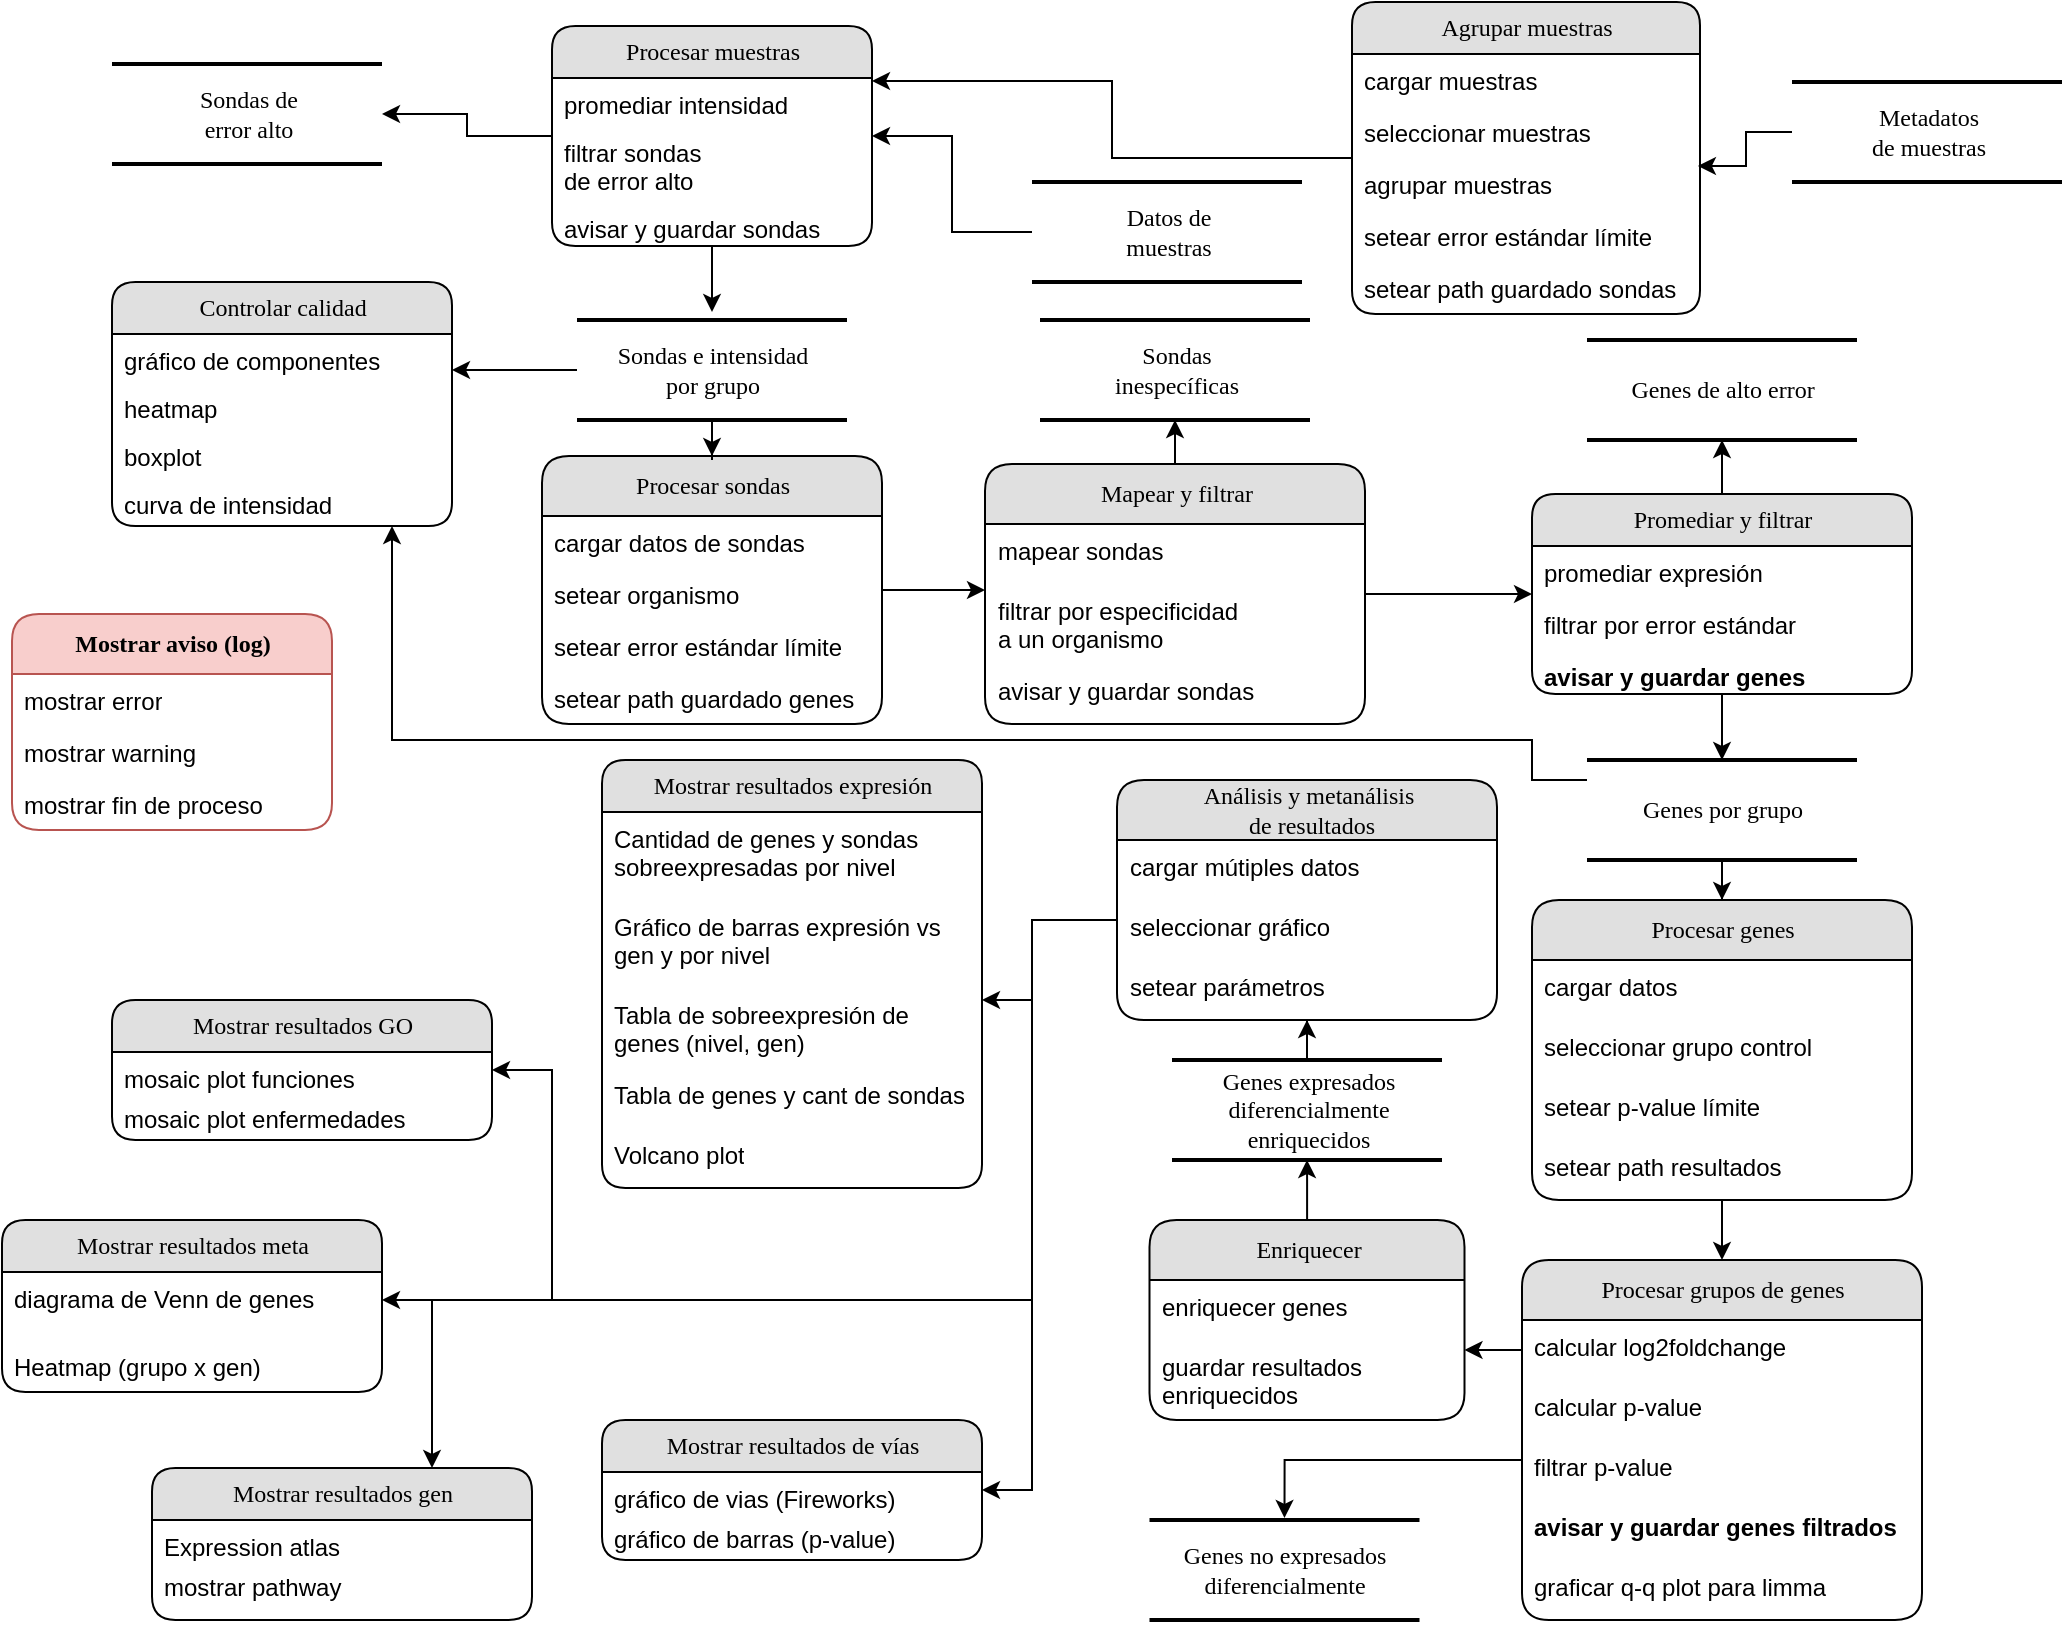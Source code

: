 <mxfile version="21.5.0" type="google">
  <diagram name="Page-1" id="b520641d-4fe3-3701-9064-5fc419738815">
    <mxGraphModel grid="1" page="1" gridSize="10" guides="1" tooltips="1" connect="1" arrows="1" fold="1" pageScale="1" pageWidth="1100" pageHeight="850" background="none" math="0" shadow="0">
      <root>
        <mxCell id="0" />
        <mxCell id="1" parent="0" />
        <mxCell id="E_lYnqVRtEGuCz4sBSCE-39" style="edgeStyle=orthogonalEdgeStyle;rounded=0;orthogonalLoop=1;jettySize=auto;html=1;" edge="1" parent="1" source="21ea969265ad0168-22" target="qf_Xf1xaWqLLTU25-IPU-7">
          <mxGeometry relative="1" as="geometry">
            <Array as="points">
              <mxPoint x="490" y="305" />
              <mxPoint x="490" y="305" />
            </Array>
          </mxGeometry>
        </mxCell>
        <mxCell id="21ea969265ad0168-22" value="Procesar&amp;nbsp;sondas" style="swimlane;html=1;fontStyle=0;childLayout=stackLayout;horizontal=1;startSize=30;fillColor=#e0e0e0;horizontalStack=0;resizeParent=1;resizeLast=0;collapsible=1;marginBottom=0;swimlaneFillColor=#ffffff;align=center;rounded=1;shadow=0;comic=0;labelBackgroundColor=none;strokeWidth=1;fontFamily=Verdana;fontSize=12" vertex="1" parent="1">
          <mxGeometry x="285" y="238" width="170" height="134" as="geometry">
            <mxRectangle x="560" y="340" width="150" height="40" as="alternateBounds" />
          </mxGeometry>
        </mxCell>
        <mxCell id="21ea969265ad0168-23" value="cargar datos de sondas" style="text;html=1;strokeColor=none;fillColor=none;spacingLeft=4;spacingRight=4;whiteSpace=wrap;overflow=hidden;rotatable=0;points=[[0,0.5],[1,0.5]];portConstraint=eastwest;" vertex="1" parent="21ea969265ad0168-22">
          <mxGeometry y="30" width="170" height="26" as="geometry" />
        </mxCell>
        <mxCell id="E_lYnqVRtEGuCz4sBSCE-17" value="setear organismo" style="text;html=1;strokeColor=none;fillColor=none;spacingLeft=4;spacingRight=4;whiteSpace=wrap;overflow=hidden;rotatable=0;points=[[0,0.5],[1,0.5]];portConstraint=eastwest;" vertex="1" parent="21ea969265ad0168-22">
          <mxGeometry y="56" width="170" height="26" as="geometry" />
        </mxCell>
        <mxCell id="5DtSrJkfHcDawv0QVdIE-29" value="setear error estándar límite" style="text;html=1;strokeColor=none;fillColor=none;spacingLeft=4;spacingRight=4;whiteSpace=wrap;overflow=hidden;rotatable=0;points=[[0,0.5],[1,0.5]];portConstraint=eastwest;" vertex="1" parent="21ea969265ad0168-22">
          <mxGeometry y="82" width="170" height="26" as="geometry" />
        </mxCell>
        <mxCell id="E_lYnqVRtEGuCz4sBSCE-44" value="setear path guardado genes" style="text;html=1;strokeColor=none;fillColor=none;spacingLeft=4;spacingRight=4;whiteSpace=wrap;overflow=hidden;rotatable=0;points=[[0,0.5],[1,0.5]];portConstraint=eastwest;" vertex="1" parent="21ea969265ad0168-22">
          <mxGeometry y="108" width="170" height="26" as="geometry" />
        </mxCell>
        <mxCell id="E_lYnqVRtEGuCz4sBSCE-40" style="edgeStyle=orthogonalEdgeStyle;rounded=0;orthogonalLoop=1;jettySize=auto;html=1;" edge="1" parent="1" source="qf_Xf1xaWqLLTU25-IPU-7" target="E_lYnqVRtEGuCz4sBSCE-21">
          <mxGeometry relative="1" as="geometry" />
        </mxCell>
        <mxCell id="5DtSrJkfHcDawv0QVdIE-31" style="edgeStyle=orthogonalEdgeStyle;rounded=0;orthogonalLoop=1;jettySize=auto;html=1;" edge="1" parent="1" source="qf_Xf1xaWqLLTU25-IPU-7" target="E_lYnqVRtEGuCz4sBSCE-35">
          <mxGeometry relative="1" as="geometry" />
        </mxCell>
        <mxCell id="qf_Xf1xaWqLLTU25-IPU-7" value="Mapear y filtrar" style="swimlane;html=1;fontStyle=0;childLayout=stackLayout;horizontal=1;startSize=30;fillColor=#e0e0e0;horizontalStack=0;resizeParent=1;resizeLast=0;collapsible=1;marginBottom=0;swimlaneFillColor=#ffffff;align=center;rounded=1;shadow=0;comic=0;labelBackgroundColor=none;strokeWidth=1;fontFamily=Verdana;fontSize=12" vertex="1" parent="1">
          <mxGeometry x="506.5" y="242" width="190" height="130" as="geometry">
            <mxRectangle x="545" y="510" width="200" height="30" as="alternateBounds" />
          </mxGeometry>
        </mxCell>
        <mxCell id="21ea969265ad0168-24" value="mapear sondas" style="text;html=1;strokeColor=none;fillColor=none;spacingLeft=4;spacingRight=4;whiteSpace=wrap;overflow=hidden;rotatable=0;points=[[0,0.5],[1,0.5]];portConstraint=eastwest;" vertex="1" parent="qf_Xf1xaWqLLTU25-IPU-7">
          <mxGeometry y="30" width="190" height="30" as="geometry" />
        </mxCell>
        <mxCell id="E_lYnqVRtEGuCz4sBSCE-18" value="filtrar por especificidad&lt;br&gt;a un organismo" style="text;html=1;strokeColor=none;fillColor=none;spacingLeft=4;spacingRight=4;whiteSpace=wrap;overflow=hidden;rotatable=0;points=[[0,0.5],[1,0.5]];portConstraint=eastwest;" vertex="1" parent="qf_Xf1xaWqLLTU25-IPU-7">
          <mxGeometry y="60" width="190" height="40" as="geometry" />
        </mxCell>
        <mxCell id="5DtSrJkfHcDawv0QVdIE-30" value="avisar y guardar sondas" style="text;html=1;strokeColor=none;fillColor=none;spacingLeft=4;spacingRight=4;whiteSpace=wrap;overflow=hidden;rotatable=0;points=[[0,0.5],[1,0.5]];portConstraint=eastwest;" vertex="1" parent="qf_Xf1xaWqLLTU25-IPU-7">
          <mxGeometry y="100" width="190" height="30" as="geometry" />
        </mxCell>
        <mxCell id="qf_Xf1xaWqLLTU25-IPU-22" style="edgeStyle=orthogonalEdgeStyle;rounded=0;orthogonalLoop=1;jettySize=auto;html=1;entryX=0.5;entryY=0;entryDx=0;entryDy=0;" edge="1" parent="1" source="qf_Xf1xaWqLLTU25-IPU-20" target="21ea969265ad0168-22">
          <mxGeometry relative="1" as="geometry" />
        </mxCell>
        <mxCell id="E_lYnqVRtEGuCz4sBSCE-45" style="edgeStyle=orthogonalEdgeStyle;rounded=0;orthogonalLoop=1;jettySize=auto;html=1;" edge="1" parent="1" source="qf_Xf1xaWqLLTU25-IPU-20">
          <mxGeometry relative="1" as="geometry">
            <mxPoint x="240" y="195" as="targetPoint" />
          </mxGeometry>
        </mxCell>
        <mxCell id="qf_Xf1xaWqLLTU25-IPU-20" value="Sondas e intensidad &lt;br&gt;por grupo" style="html=1;rounded=0;shadow=0;comic=0;labelBackgroundColor=none;strokeWidth=2;fontFamily=Verdana;fontSize=12;align=center;shape=mxgraph.ios7ui.horLines;" vertex="1" parent="1">
          <mxGeometry x="302.5" y="170" width="135" height="50" as="geometry" />
        </mxCell>
        <mxCell id="qf_Xf1xaWqLLTU25-IPU-29" value="Mostrar resultados expresión" style="swimlane;html=1;fontStyle=0;childLayout=stackLayout;horizontal=1;startSize=26;fillColor=#e0e0e0;horizontalStack=0;resizeParent=1;resizeLast=0;collapsible=1;marginBottom=0;swimlaneFillColor=#ffffff;align=center;rounded=1;shadow=0;comic=0;labelBackgroundColor=none;strokeWidth=1;fontFamily=Verdana;fontSize=12" vertex="1" parent="1">
          <mxGeometry x="315" y="390" width="190" height="214" as="geometry">
            <mxRectangle x="545" y="510" width="200" height="30" as="alternateBounds" />
          </mxGeometry>
        </mxCell>
        <mxCell id="qf_Xf1xaWqLLTU25-IPU-30" value="Cantidad de genes y sondas sobreexpresadas por nivel" style="text;html=1;strokeColor=none;fillColor=none;spacingLeft=4;spacingRight=4;whiteSpace=wrap;overflow=hidden;rotatable=0;points=[[0,0.5],[1,0.5]];portConstraint=eastwest;" vertex="1" parent="qf_Xf1xaWqLLTU25-IPU-29">
          <mxGeometry y="26" width="190" height="44" as="geometry" />
        </mxCell>
        <mxCell id="qf_Xf1xaWqLLTU25-IPU-43" value="Gráfico de barras&amp;nbsp;expresión vs gen y por nivel" style="text;html=1;strokeColor=none;fillColor=none;spacingLeft=4;spacingRight=4;whiteSpace=wrap;overflow=hidden;rotatable=0;points=[[0,0.5],[1,0.5]];portConstraint=eastwest;" vertex="1" parent="qf_Xf1xaWqLLTU25-IPU-29">
          <mxGeometry y="70" width="190" height="44" as="geometry" />
        </mxCell>
        <mxCell id="qf_Xf1xaWqLLTU25-IPU-44" value="Tabla de sobreexpresión de genes (nivel, gen)" style="text;html=1;strokeColor=none;fillColor=none;spacingLeft=4;spacingRight=4;whiteSpace=wrap;overflow=hidden;rotatable=0;points=[[0,0.5],[1,0.5]];portConstraint=eastwest;" vertex="1" parent="qf_Xf1xaWqLLTU25-IPU-29">
          <mxGeometry y="114" width="190" height="40" as="geometry" />
        </mxCell>
        <mxCell id="qf_Xf1xaWqLLTU25-IPU-60" value="Tabla de genes y cant de sondas" style="text;html=1;strokeColor=none;fillColor=none;spacingLeft=4;spacingRight=4;whiteSpace=wrap;overflow=hidden;rotatable=0;points=[[0,0.5],[1,0.5]];portConstraint=eastwest;" vertex="1" parent="qf_Xf1xaWqLLTU25-IPU-29">
          <mxGeometry y="154" width="190" height="30" as="geometry" />
        </mxCell>
        <mxCell id="5DtSrJkfHcDawv0QVdIE-15" value="Volcano plot" style="text;html=1;strokeColor=none;fillColor=none;spacingLeft=4;spacingRight=4;whiteSpace=wrap;overflow=hidden;rotatable=0;points=[[0,0.5],[1,0.5]];portConstraint=eastwest;" vertex="1" parent="qf_Xf1xaWqLLTU25-IPU-29">
          <mxGeometry y="184" width="190" height="30" as="geometry" />
        </mxCell>
        <mxCell id="8nUeaVmcHt-hz-5grroi-21" style="edgeStyle=orthogonalEdgeStyle;rounded=0;orthogonalLoop=1;jettySize=auto;html=1;entryX=0.5;entryY=0;entryDx=0;entryDy=0;" edge="1" parent="1" source="qf_Xf1xaWqLLTU25-IPU-40" target="BOw-arjrgK9SXbsuC369-19">
          <mxGeometry relative="1" as="geometry" />
        </mxCell>
        <mxCell id="E_lYnqVRtEGuCz4sBSCE-55" style="edgeStyle=orthogonalEdgeStyle;rounded=0;orthogonalLoop=1;jettySize=auto;html=1;" edge="1" parent="1" source="qf_Xf1xaWqLLTU25-IPU-40" target="E_lYnqVRtEGuCz4sBSCE-46">
          <mxGeometry relative="1" as="geometry">
            <Array as="points">
              <mxPoint x="780" y="400" />
              <mxPoint x="780" y="380" />
              <mxPoint x="210" y="380" />
            </Array>
          </mxGeometry>
        </mxCell>
        <mxCell id="qf_Xf1xaWqLLTU25-IPU-40" value="Genes por grupo" style="html=1;rounded=0;shadow=0;comic=0;labelBackgroundColor=none;strokeWidth=2;fontFamily=Verdana;fontSize=12;align=center;shape=mxgraph.ios7ui.horLines;" vertex="1" parent="1">
          <mxGeometry x="807.5" y="390" width="135" height="50" as="geometry" />
        </mxCell>
        <mxCell id="qf_Xf1xaWqLLTU25-IPU-46" value="Mostrar resultados de vías" style="swimlane;html=1;fontStyle=0;childLayout=stackLayout;horizontal=1;startSize=26;fillColor=#e0e0e0;horizontalStack=0;resizeParent=1;resizeLast=0;collapsible=1;marginBottom=0;swimlaneFillColor=#ffffff;align=center;rounded=1;shadow=0;comic=0;labelBackgroundColor=none;strokeWidth=1;fontFamily=Verdana;fontSize=12" vertex="1" parent="1">
          <mxGeometry x="315" y="720" width="190" height="70" as="geometry">
            <mxRectangle x="545" y="510" width="200" height="30" as="alternateBounds" />
          </mxGeometry>
        </mxCell>
        <mxCell id="qf_Xf1xaWqLLTU25-IPU-49" value="gráfico de vias (Fireworks)" style="text;html=1;strokeColor=none;fillColor=none;spacingLeft=4;spacingRight=4;whiteSpace=wrap;overflow=hidden;rotatable=0;points=[[0,0.5],[1,0.5]];portConstraint=eastwest;" vertex="1" parent="qf_Xf1xaWqLLTU25-IPU-46">
          <mxGeometry y="26" width="190" height="20" as="geometry" />
        </mxCell>
        <mxCell id="5DtSrJkfHcDawv0QVdIE-3" value="gráfico de barras (p-value)" style="text;html=1;strokeColor=none;fillColor=none;spacingLeft=4;spacingRight=4;whiteSpace=wrap;overflow=hidden;rotatable=0;points=[[0,0.5],[1,0.5]];portConstraint=eastwest;" vertex="1" parent="qf_Xf1xaWqLLTU25-IPU-46">
          <mxGeometry y="46" width="190" height="24" as="geometry" />
        </mxCell>
        <mxCell id="E_lYnqVRtEGuCz4sBSCE-53" style="edgeStyle=orthogonalEdgeStyle;rounded=0;orthogonalLoop=1;jettySize=auto;html=1;entryX=1;entryY=0.25;entryDx=0;entryDy=0;" edge="1" parent="1" source="BOw-arjrgK9SXbsuC369-1" target="E_lYnqVRtEGuCz4sBSCE-3">
          <mxGeometry relative="1" as="geometry" />
        </mxCell>
        <mxCell id="BOw-arjrgK9SXbsuC369-1" value="Agrupar muestras" style="swimlane;html=1;fontStyle=0;childLayout=stackLayout;horizontal=1;startSize=26;fillColor=#e0e0e0;horizontalStack=0;resizeParent=1;resizeLast=0;collapsible=1;marginBottom=0;swimlaneFillColor=#ffffff;align=center;rounded=1;shadow=0;comic=0;labelBackgroundColor=none;strokeWidth=1;fontFamily=Verdana;fontSize=12" vertex="1" parent="1">
          <mxGeometry x="690" y="11" width="174" height="156" as="geometry" />
        </mxCell>
        <mxCell id="5DtSrJkfHcDawv0QVdIE-32" value="cargar muestras" style="text;html=1;strokeColor=none;fillColor=none;spacingLeft=4;spacingRight=4;whiteSpace=wrap;overflow=hidden;rotatable=0;points=[[0,0.5],[1,0.5]];portConstraint=eastwest;" vertex="1" parent="BOw-arjrgK9SXbsuC369-1">
          <mxGeometry y="26" width="174" height="26" as="geometry" />
        </mxCell>
        <mxCell id="BOw-arjrgK9SXbsuC369-2" value="seleccionar muestras" style="text;html=1;strokeColor=none;fillColor=none;spacingLeft=4;spacingRight=4;whiteSpace=wrap;overflow=hidden;rotatable=0;points=[[0,0.5],[1,0.5]];portConstraint=eastwest;" vertex="1" parent="BOw-arjrgK9SXbsuC369-1">
          <mxGeometry y="52" width="174" height="26" as="geometry" />
        </mxCell>
        <mxCell id="E_lYnqVRtEGuCz4sBSCE-7" value="agrupar muestras" style="text;html=1;strokeColor=none;fillColor=none;spacingLeft=4;spacingRight=4;whiteSpace=wrap;overflow=hidden;rotatable=0;points=[[0,0.5],[1,0.5]];portConstraint=eastwest;" vertex="1" parent="BOw-arjrgK9SXbsuC369-1">
          <mxGeometry y="78" width="174" height="26" as="geometry" />
        </mxCell>
        <mxCell id="E_lYnqVRtEGuCz4sBSCE-8" value="setear error estándar límite" style="text;html=1;strokeColor=none;fillColor=none;spacingLeft=4;spacingRight=4;whiteSpace=wrap;overflow=hidden;rotatable=0;points=[[0,0.5],[1,0.5]];portConstraint=eastwest;" vertex="1" parent="BOw-arjrgK9SXbsuC369-1">
          <mxGeometry y="104" width="174" height="26" as="geometry" />
        </mxCell>
        <mxCell id="5DtSrJkfHcDawv0QVdIE-33" value="setear path guardado sondas" style="text;html=1;strokeColor=none;fillColor=none;spacingLeft=4;spacingRight=4;whiteSpace=wrap;overflow=hidden;rotatable=0;points=[[0,0.5],[1,0.5]];portConstraint=eastwest;" vertex="1" parent="BOw-arjrgK9SXbsuC369-1">
          <mxGeometry y="130" width="174" height="26" as="geometry" />
        </mxCell>
        <mxCell id="E_lYnqVRtEGuCz4sBSCE-6" style="edgeStyle=orthogonalEdgeStyle;rounded=0;orthogonalLoop=1;jettySize=auto;html=1;entryX=1;entryY=0.5;entryDx=0;entryDy=0;" edge="1" parent="1" source="BOw-arjrgK9SXbsuC369-7" target="E_lYnqVRtEGuCz4sBSCE-3">
          <mxGeometry relative="1" as="geometry" />
        </mxCell>
        <mxCell id="BOw-arjrgK9SXbsuC369-7" value="Datos de &lt;br&gt;muestras" style="html=1;rounded=0;shadow=0;comic=0;labelBackgroundColor=none;strokeWidth=2;fontFamily=Verdana;fontSize=12;align=center;shape=mxgraph.ios7ui.horLines;" vertex="1" parent="1">
          <mxGeometry x="530" y="101" width="135" height="50" as="geometry" />
        </mxCell>
        <mxCell id="8nUeaVmcHt-hz-5grroi-22" style="edgeStyle=orthogonalEdgeStyle;rounded=0;orthogonalLoop=1;jettySize=auto;html=1;entryX=0.5;entryY=0;entryDx=0;entryDy=0;" edge="1" parent="1" source="BOw-arjrgK9SXbsuC369-19" target="6efIbfthWVleyXhkKFmn-6">
          <mxGeometry relative="1" as="geometry" />
        </mxCell>
        <mxCell id="BOw-arjrgK9SXbsuC369-19" value="Procesar genes" style="swimlane;html=1;fontStyle=0;childLayout=stackLayout;horizontal=1;startSize=30;fillColor=#e0e0e0;horizontalStack=0;resizeParent=1;resizeLast=0;collapsible=1;marginBottom=0;swimlaneFillColor=#ffffff;align=center;rounded=1;shadow=0;comic=0;labelBackgroundColor=none;strokeWidth=1;fontFamily=Verdana;fontSize=12" vertex="1" parent="1">
          <mxGeometry x="780" y="460" width="190" height="150" as="geometry">
            <mxRectangle x="560" y="340" width="150" height="40" as="alternateBounds" />
          </mxGeometry>
        </mxCell>
        <mxCell id="8nUeaVmcHt-hz-5grroi-19" value="cargar datos" style="text;html=1;strokeColor=none;fillColor=none;spacingLeft=4;spacingRight=4;whiteSpace=wrap;overflow=hidden;rotatable=0;points=[[0,0.5],[1,0.5]];portConstraint=eastwest;" vertex="1" parent="BOw-arjrgK9SXbsuC369-19">
          <mxGeometry y="30" width="190" height="30" as="geometry" />
        </mxCell>
        <mxCell id="BOw-arjrgK9SXbsuC369-20" value="seleccionar grupo control" style="text;html=1;strokeColor=none;fillColor=none;spacingLeft=4;spacingRight=4;whiteSpace=wrap;overflow=hidden;rotatable=0;points=[[0,0.5],[1,0.5]];portConstraint=eastwest;" vertex="1" parent="BOw-arjrgK9SXbsuC369-19">
          <mxGeometry y="60" width="190" height="30" as="geometry" />
        </mxCell>
        <mxCell id="E_lYnqVRtEGuCz4sBSCE-56" value="setear p-value límite" style="text;html=1;strokeColor=none;fillColor=none;spacingLeft=4;spacingRight=4;whiteSpace=wrap;overflow=hidden;rotatable=0;points=[[0,0.5],[1,0.5]];portConstraint=eastwest;" vertex="1" parent="BOw-arjrgK9SXbsuC369-19">
          <mxGeometry y="90" width="190" height="30" as="geometry" />
        </mxCell>
        <mxCell id="5DtSrJkfHcDawv0QVdIE-34" value="setear path resultados" style="text;html=1;strokeColor=none;fillColor=none;spacingLeft=4;spacingRight=4;whiteSpace=wrap;overflow=hidden;rotatable=0;points=[[0,0.5],[1,0.5]];portConstraint=eastwest;" vertex="1" parent="BOw-arjrgK9SXbsuC369-19">
          <mxGeometry y="120" width="190" height="30" as="geometry" />
        </mxCell>
        <mxCell id="6efIbfthWVleyXhkKFmn-2" value="Mostrar aviso (log)" style="swimlane;html=1;fontStyle=1;childLayout=stackLayout;horizontal=1;startSize=30;fillColor=#f8cecc;horizontalStack=0;resizeParent=1;resizeLast=0;collapsible=1;marginBottom=0;swimlaneFillColor=#ffffff;align=center;rounded=1;shadow=0;comic=0;labelBackgroundColor=none;strokeWidth=1;fontFamily=Verdana;fontSize=12;strokeColor=#b85450;" vertex="1" parent="1">
          <mxGeometry x="20" y="317" width="160" height="108" as="geometry">
            <mxRectangle x="560" y="340" width="150" height="40" as="alternateBounds" />
          </mxGeometry>
        </mxCell>
        <mxCell id="6efIbfthWVleyXhkKFmn-3" value="mostrar error" style="text;html=1;strokeColor=none;fillColor=none;spacingLeft=4;spacingRight=4;whiteSpace=wrap;overflow=hidden;rotatable=0;points=[[0,0.5],[1,0.5]];portConstraint=eastwest;" vertex="1" parent="6efIbfthWVleyXhkKFmn-2">
          <mxGeometry y="30" width="160" height="26" as="geometry" />
        </mxCell>
        <mxCell id="8nUeaVmcHt-hz-5grroi-5" value="mostrar warning" style="text;html=1;strokeColor=none;fillColor=none;spacingLeft=4;spacingRight=4;whiteSpace=wrap;overflow=hidden;rotatable=0;points=[[0,0.5],[1,0.5]];portConstraint=eastwest;" vertex="1" parent="6efIbfthWVleyXhkKFmn-2">
          <mxGeometry y="56" width="160" height="26" as="geometry" />
        </mxCell>
        <mxCell id="6efIbfthWVleyXhkKFmn-4" value="mostrar fin de proceso" style="text;html=1;strokeColor=none;fillColor=none;spacingLeft=4;spacingRight=4;whiteSpace=wrap;overflow=hidden;rotatable=0;points=[[0,0.5],[1,0.5]];portConstraint=eastwest;" vertex="1" parent="6efIbfthWVleyXhkKFmn-2">
          <mxGeometry y="82" width="160" height="26" as="geometry" />
        </mxCell>
        <mxCell id="E_lYnqVRtEGuCz4sBSCE-61" style="edgeStyle=orthogonalEdgeStyle;rounded=0;orthogonalLoop=1;jettySize=auto;html=1;entryX=0.5;entryY=-0.02;entryDx=0;entryDy=0;entryPerimeter=0;" edge="1" parent="1" source="6efIbfthWVleyXhkKFmn-6" target="E_lYnqVRtEGuCz4sBSCE-60">
          <mxGeometry relative="1" as="geometry">
            <Array as="points">
              <mxPoint x="656" y="740" />
            </Array>
          </mxGeometry>
        </mxCell>
        <mxCell id="E_lYnqVRtEGuCz4sBSCE-87" style="edgeStyle=orthogonalEdgeStyle;rounded=0;orthogonalLoop=1;jettySize=auto;html=1;" edge="1" parent="1" source="6efIbfthWVleyXhkKFmn-6" target="E_lYnqVRtEGuCz4sBSCE-74">
          <mxGeometry relative="1" as="geometry">
            <Array as="points">
              <mxPoint x="760" y="685" />
              <mxPoint x="760" y="685" />
            </Array>
          </mxGeometry>
        </mxCell>
        <mxCell id="6efIbfthWVleyXhkKFmn-6" value="Procesar grupos de genes" style="swimlane;html=1;fontStyle=0;childLayout=stackLayout;horizontal=1;startSize=30;fillColor=#e0e0e0;horizontalStack=0;resizeParent=1;resizeLast=0;collapsible=1;marginBottom=0;swimlaneFillColor=#ffffff;align=center;rounded=1;shadow=0;comic=0;labelBackgroundColor=none;strokeWidth=1;fontFamily=Verdana;fontSize=12" vertex="1" parent="1">
          <mxGeometry x="775" y="640" width="200" height="180" as="geometry">
            <mxRectangle x="560" y="340" width="150" height="40" as="alternateBounds" />
          </mxGeometry>
        </mxCell>
        <mxCell id="6efIbfthWVleyXhkKFmn-7" value="calcular log2foldchange" style="text;html=1;strokeColor=none;fillColor=none;spacingLeft=4;spacingRight=4;whiteSpace=wrap;overflow=hidden;rotatable=0;points=[[0,0.5],[1,0.5]];portConstraint=eastwest;" vertex="1" parent="6efIbfthWVleyXhkKFmn-6">
          <mxGeometry y="30" width="200" height="30" as="geometry" />
        </mxCell>
        <mxCell id="6efIbfthWVleyXhkKFmn-8" value="calcular p-value" style="text;html=1;strokeColor=none;fillColor=none;spacingLeft=4;spacingRight=4;whiteSpace=wrap;overflow=hidden;rotatable=0;points=[[0,0.5],[1,0.5]];portConstraint=eastwest;" vertex="1" parent="6efIbfthWVleyXhkKFmn-6">
          <mxGeometry y="60" width="200" height="30" as="geometry" />
        </mxCell>
        <mxCell id="E_lYnqVRtEGuCz4sBSCE-57" value="filtrar p-value" style="text;html=1;strokeColor=none;fillColor=none;spacingLeft=4;spacingRight=4;whiteSpace=wrap;overflow=hidden;rotatable=0;points=[[0,0.5],[1,0.5]];portConstraint=eastwest;" vertex="1" parent="6efIbfthWVleyXhkKFmn-6">
          <mxGeometry y="90" width="200" height="30" as="geometry" />
        </mxCell>
        <mxCell id="E_lYnqVRtEGuCz4sBSCE-71" value="&lt;b&gt;avisar y guardar genes filtrados&lt;/b&gt;" style="text;html=1;strokeColor=none;fillColor=none;spacingLeft=4;spacingRight=4;whiteSpace=wrap;overflow=hidden;rotatable=0;points=[[0,0.5],[1,0.5]];portConstraint=eastwest;" vertex="1" parent="6efIbfthWVleyXhkKFmn-6">
          <mxGeometry y="120" width="200" height="30" as="geometry" />
        </mxCell>
        <mxCell id="hSbEQrDq_yG6GRqR9PPS-1" value="graficar q-q plot para limma" style="text;html=1;strokeColor=none;fillColor=none;spacingLeft=4;spacingRight=4;whiteSpace=wrap;overflow=hidden;rotatable=0;points=[[0,0.5],[1,0.5]];portConstraint=eastwest;" vertex="1" parent="6efIbfthWVleyXhkKFmn-6">
          <mxGeometry y="150" width="200" height="30" as="geometry" />
        </mxCell>
        <mxCell id="E_lYnqVRtEGuCz4sBSCE-28" style="edgeStyle=orthogonalEdgeStyle;rounded=0;orthogonalLoop=1;jettySize=auto;html=1;entryX=0.994;entryY=0.154;entryDx=0;entryDy=0;entryPerimeter=0;" edge="1" parent="1" source="hEHS_x9ZM1ayVBwrC5Qj-1" target="E_lYnqVRtEGuCz4sBSCE-7">
          <mxGeometry relative="1" as="geometry" />
        </mxCell>
        <mxCell id="hEHS_x9ZM1ayVBwrC5Qj-1" value="Metadatos &lt;br&gt;de muestras" style="html=1;rounded=0;shadow=0;comic=0;labelBackgroundColor=none;strokeWidth=2;fontFamily=Verdana;fontSize=12;align=center;shape=mxgraph.ios7ui.horLines;" vertex="1" parent="1">
          <mxGeometry x="910" y="51" width="135" height="50" as="geometry" />
        </mxCell>
        <mxCell id="E_lYnqVRtEGuCz4sBSCE-12" style="edgeStyle=orthogonalEdgeStyle;rounded=0;orthogonalLoop=1;jettySize=auto;html=1;entryX=0.5;entryY=-0.08;entryDx=0;entryDy=0;entryPerimeter=0;" edge="1" parent="1" source="E_lYnqVRtEGuCz4sBSCE-3" target="qf_Xf1xaWqLLTU25-IPU-20">
          <mxGeometry relative="1" as="geometry" />
        </mxCell>
        <mxCell id="E_lYnqVRtEGuCz4sBSCE-14" style="edgeStyle=orthogonalEdgeStyle;rounded=0;orthogonalLoop=1;jettySize=auto;html=1;" edge="1" parent="1" source="E_lYnqVRtEGuCz4sBSCE-3" target="E_lYnqVRtEGuCz4sBSCE-9">
          <mxGeometry relative="1" as="geometry" />
        </mxCell>
        <mxCell id="E_lYnqVRtEGuCz4sBSCE-3" value="Procesar muestras" style="swimlane;html=1;fontStyle=0;childLayout=stackLayout;horizontal=1;startSize=26;fillColor=#e0e0e0;horizontalStack=0;resizeParent=1;resizeLast=0;collapsible=1;marginBottom=0;swimlaneFillColor=#ffffff;align=center;rounded=1;shadow=0;comic=0;labelBackgroundColor=none;strokeWidth=1;fontFamily=Verdana;fontSize=12" vertex="1" parent="1">
          <mxGeometry x="290" y="23" width="160" height="110" as="geometry" />
        </mxCell>
        <mxCell id="E_lYnqVRtEGuCz4sBSCE-4" value="promediar intensidad" style="text;html=1;strokeColor=none;fillColor=none;spacingLeft=4;spacingRight=4;whiteSpace=wrap;overflow=hidden;rotatable=0;points=[[0,0.5],[1,0.5]];portConstraint=eastwest;" vertex="1" parent="E_lYnqVRtEGuCz4sBSCE-3">
          <mxGeometry y="26" width="160" height="24" as="geometry" />
        </mxCell>
        <mxCell id="E_lYnqVRtEGuCz4sBSCE-5" value="filtrar sondas&lt;br&gt;de error alto" style="text;html=1;strokeColor=none;fillColor=none;spacingLeft=4;spacingRight=4;whiteSpace=wrap;overflow=hidden;rotatable=0;points=[[0,0.5],[1,0.5]];portConstraint=eastwest;" vertex="1" parent="E_lYnqVRtEGuCz4sBSCE-3">
          <mxGeometry y="50" width="160" height="38" as="geometry" />
        </mxCell>
        <mxCell id="E_lYnqVRtEGuCz4sBSCE-54" value="avisar y guardar sondas" style="text;html=1;strokeColor=none;fillColor=none;spacingLeft=4;spacingRight=4;whiteSpace=wrap;overflow=hidden;rotatable=0;points=[[0,0.5],[1,0.5]];portConstraint=eastwest;" vertex="1" parent="E_lYnqVRtEGuCz4sBSCE-3">
          <mxGeometry y="88" width="160" height="22" as="geometry" />
        </mxCell>
        <mxCell id="E_lYnqVRtEGuCz4sBSCE-9" value="Sondas de &lt;br&gt;error alto" style="html=1;rounded=0;shadow=0;comic=0;labelBackgroundColor=none;strokeWidth=2;fontFamily=Verdana;fontSize=12;align=center;shape=mxgraph.ios7ui.horLines;" vertex="1" parent="1">
          <mxGeometry x="70" y="42" width="135" height="50" as="geometry" />
        </mxCell>
        <mxCell id="E_lYnqVRtEGuCz4sBSCE-43" style="edgeStyle=orthogonalEdgeStyle;rounded=0;orthogonalLoop=1;jettySize=auto;html=1;" edge="1" parent="1" source="E_lYnqVRtEGuCz4sBSCE-21" target="E_lYnqVRtEGuCz4sBSCE-42">
          <mxGeometry relative="1" as="geometry" />
        </mxCell>
        <mxCell id="E_lYnqVRtEGuCz4sBSCE-73" style="edgeStyle=orthogonalEdgeStyle;rounded=0;orthogonalLoop=1;jettySize=auto;html=1;" edge="1" parent="1" source="E_lYnqVRtEGuCz4sBSCE-21" target="qf_Xf1xaWqLLTU25-IPU-40">
          <mxGeometry relative="1" as="geometry" />
        </mxCell>
        <mxCell id="E_lYnqVRtEGuCz4sBSCE-21" value="Promediar y filtrar" style="swimlane;html=1;fontStyle=0;childLayout=stackLayout;horizontal=1;startSize=26;fillColor=#e0e0e0;horizontalStack=0;resizeParent=1;resizeLast=0;collapsible=1;marginBottom=0;swimlaneFillColor=#ffffff;align=center;rounded=1;shadow=0;comic=0;labelBackgroundColor=none;strokeWidth=1;fontFamily=Verdana;fontSize=12" vertex="1" parent="1">
          <mxGeometry x="780" y="257" width="190" height="100" as="geometry">
            <mxRectangle x="545" y="510" width="200" height="30" as="alternateBounds" />
          </mxGeometry>
        </mxCell>
        <mxCell id="E_lYnqVRtEGuCz4sBSCE-23" value="promediar expresión" style="text;html=1;strokeColor=none;fillColor=none;spacingLeft=4;spacingRight=4;whiteSpace=wrap;overflow=hidden;rotatable=0;points=[[0,0.5],[1,0.5]];portConstraint=eastwest;" vertex="1" parent="E_lYnqVRtEGuCz4sBSCE-21">
          <mxGeometry y="26" width="190" height="26" as="geometry" />
        </mxCell>
        <mxCell id="E_lYnqVRtEGuCz4sBSCE-16" value="filtrar por error estándar" style="text;html=1;strokeColor=none;fillColor=none;spacingLeft=4;spacingRight=4;whiteSpace=wrap;overflow=hidden;rotatable=0;points=[[0,0.5],[1,0.5]];portConstraint=eastwest;" vertex="1" parent="E_lYnqVRtEGuCz4sBSCE-21">
          <mxGeometry y="52" width="190" height="26" as="geometry" />
        </mxCell>
        <mxCell id="E_lYnqVRtEGuCz4sBSCE-70" value="&lt;b&gt;avisar y guardar genes&lt;/b&gt;" style="text;html=1;strokeColor=none;fillColor=none;spacingLeft=4;spacingRight=4;whiteSpace=wrap;overflow=hidden;rotatable=0;points=[[0,0.5],[1,0.5]];portConstraint=eastwest;" vertex="1" parent="E_lYnqVRtEGuCz4sBSCE-21">
          <mxGeometry y="78" width="190" height="22" as="geometry" />
        </mxCell>
        <mxCell id="E_lYnqVRtEGuCz4sBSCE-35" value="Sondas&lt;br&gt;inespecíficas" style="html=1;rounded=0;shadow=0;comic=0;labelBackgroundColor=none;strokeWidth=2;fontFamily=Verdana;fontSize=12;align=center;shape=mxgraph.ios7ui.horLines;" vertex="1" parent="1">
          <mxGeometry x="534" y="170" width="135" height="50" as="geometry" />
        </mxCell>
        <mxCell id="E_lYnqVRtEGuCz4sBSCE-42" value="Genes de alto error" style="html=1;rounded=0;shadow=0;comic=0;labelBackgroundColor=none;strokeWidth=2;fontFamily=Verdana;fontSize=12;align=center;shape=mxgraph.ios7ui.horLines;" vertex="1" parent="1">
          <mxGeometry x="807.5" y="180" width="135" height="50" as="geometry" />
        </mxCell>
        <mxCell id="E_lYnqVRtEGuCz4sBSCE-46" value="Controlar calidad" style="swimlane;html=1;fontStyle=0;childLayout=stackLayout;horizontal=1;startSize=26;fillColor=#e0e0e0;horizontalStack=0;resizeParent=1;resizeLast=0;collapsible=1;marginBottom=0;swimlaneFillColor=#ffffff;align=center;rounded=1;shadow=0;comic=0;labelBackgroundColor=none;strokeWidth=1;fontFamily=Verdana;fontSize=12" vertex="1" parent="1">
          <mxGeometry x="70" y="151" width="170" height="122" as="geometry" />
        </mxCell>
        <mxCell id="E_lYnqVRtEGuCz4sBSCE-47" value="gráfico de componentes" style="text;html=1;strokeColor=none;fillColor=none;spacingLeft=4;spacingRight=4;whiteSpace=wrap;overflow=hidden;rotatable=0;points=[[0,0.5],[1,0.5]];portConstraint=eastwest;" vertex="1" parent="E_lYnqVRtEGuCz4sBSCE-46">
          <mxGeometry y="26" width="170" height="24" as="geometry" />
        </mxCell>
        <mxCell id="E_lYnqVRtEGuCz4sBSCE-49" value="heatmap" style="text;html=1;strokeColor=none;fillColor=none;spacingLeft=4;spacingRight=4;whiteSpace=wrap;overflow=hidden;rotatable=0;points=[[0,0.5],[1,0.5]];portConstraint=eastwest;" vertex="1" parent="E_lYnqVRtEGuCz4sBSCE-46">
          <mxGeometry y="50" width="170" height="24" as="geometry" />
        </mxCell>
        <mxCell id="E_lYnqVRtEGuCz4sBSCE-50" value="boxplot" style="text;html=1;strokeColor=none;fillColor=none;spacingLeft=4;spacingRight=4;whiteSpace=wrap;overflow=hidden;rotatable=0;points=[[0,0.5],[1,0.5]];portConstraint=eastwest;" vertex="1" parent="E_lYnqVRtEGuCz4sBSCE-46">
          <mxGeometry y="74" width="170" height="24" as="geometry" />
        </mxCell>
        <mxCell id="RKoIOBhmnUExQP_8aQGl-1" value="curva de intensidad" style="text;html=1;strokeColor=none;fillColor=none;spacingLeft=4;spacingRight=4;whiteSpace=wrap;overflow=hidden;rotatable=0;points=[[0,0.5],[1,0.5]];portConstraint=eastwest;" vertex="1" parent="E_lYnqVRtEGuCz4sBSCE-46">
          <mxGeometry y="98" width="170" height="24" as="geometry" />
        </mxCell>
        <mxCell id="E_lYnqVRtEGuCz4sBSCE-60" value="Genes no expresados&lt;br&gt;diferencialmente" style="html=1;rounded=0;shadow=0;comic=0;labelBackgroundColor=none;strokeWidth=2;fontFamily=Verdana;fontSize=12;align=center;shape=mxgraph.ios7ui.horLines;" vertex="1" parent="1">
          <mxGeometry x="588.75" y="770" width="135" height="50" as="geometry" />
        </mxCell>
        <mxCell id="5DtSrJkfHcDawv0QVdIE-23" style="edgeStyle=orthogonalEdgeStyle;rounded=0;orthogonalLoop=1;jettySize=auto;html=1;" edge="1" parent="1" source="E_lYnqVRtEGuCz4sBSCE-65" target="5DtSrJkfHcDawv0QVdIE-20">
          <mxGeometry relative="1" as="geometry">
            <Array as="points">
              <mxPoint x="530" y="470" />
              <mxPoint x="530" y="660" />
              <mxPoint x="230" y="660" />
            </Array>
          </mxGeometry>
        </mxCell>
        <mxCell id="5DtSrJkfHcDawv0QVdIE-24" style="edgeStyle=orthogonalEdgeStyle;rounded=0;orthogonalLoop=1;jettySize=auto;html=1;" edge="1" parent="1" source="E_lYnqVRtEGuCz4sBSCE-65" target="qf_Xf1xaWqLLTU25-IPU-29">
          <mxGeometry relative="1" as="geometry">
            <Array as="points">
              <mxPoint x="530" y="470" />
              <mxPoint x="530" y="510" />
            </Array>
          </mxGeometry>
        </mxCell>
        <mxCell id="5DtSrJkfHcDawv0QVdIE-25" style="edgeStyle=orthogonalEdgeStyle;rounded=0;orthogonalLoop=1;jettySize=auto;html=1;" edge="1" parent="1" source="E_lYnqVRtEGuCz4sBSCE-65" target="qf_Xf1xaWqLLTU25-IPU-46">
          <mxGeometry relative="1" as="geometry">
            <Array as="points">
              <mxPoint x="530" y="470" />
              <mxPoint x="530" y="755" />
            </Array>
          </mxGeometry>
        </mxCell>
        <mxCell id="5DtSrJkfHcDawv0QVdIE-26" style="edgeStyle=orthogonalEdgeStyle;rounded=0;orthogonalLoop=1;jettySize=auto;html=1;" edge="1" parent="1" source="E_lYnqVRtEGuCz4sBSCE-65" target="5DtSrJkfHcDawv0QVdIE-17">
          <mxGeometry relative="1" as="geometry">
            <Array as="points">
              <mxPoint x="530" y="470" />
              <mxPoint x="530" y="660" />
            </Array>
          </mxGeometry>
        </mxCell>
        <mxCell id="5DtSrJkfHcDawv0QVdIE-27" style="edgeStyle=orthogonalEdgeStyle;rounded=0;orthogonalLoop=1;jettySize=auto;html=1;" edge="1" parent="1" source="E_lYnqVRtEGuCz4sBSCE-65" target="5DtSrJkfHcDawv0QVdIE-9">
          <mxGeometry relative="1" as="geometry">
            <Array as="points">
              <mxPoint x="530" y="470" />
              <mxPoint x="530" y="660" />
              <mxPoint x="290" y="660" />
              <mxPoint x="290" y="545" />
            </Array>
          </mxGeometry>
        </mxCell>
        <mxCell id="E_lYnqVRtEGuCz4sBSCE-65" value="Análisis y metanálisis&lt;br&gt;&amp;nbsp;de resultados" style="swimlane;html=1;fontStyle=0;childLayout=stackLayout;horizontal=1;startSize=30;fillColor=#e0e0e0;horizontalStack=0;resizeParent=1;resizeLast=0;collapsible=1;marginBottom=0;swimlaneFillColor=#ffffff;align=center;rounded=1;shadow=0;comic=0;labelBackgroundColor=none;strokeWidth=1;fontFamily=Verdana;fontSize=12" vertex="1" parent="1">
          <mxGeometry x="572.5" y="400" width="190" height="120" as="geometry">
            <mxRectangle x="560" y="340" width="150" height="40" as="alternateBounds" />
          </mxGeometry>
        </mxCell>
        <mxCell id="E_lYnqVRtEGuCz4sBSCE-66" value="cargar mútiples datos" style="text;html=1;strokeColor=none;fillColor=none;spacingLeft=4;spacingRight=4;whiteSpace=wrap;overflow=hidden;rotatable=0;points=[[0,0.5],[1,0.5]];portConstraint=eastwest;" vertex="1" parent="E_lYnqVRtEGuCz4sBSCE-65">
          <mxGeometry y="30" width="190" height="30" as="geometry" />
        </mxCell>
        <mxCell id="E_lYnqVRtEGuCz4sBSCE-76" value="seleccionar gráfico" style="text;html=1;strokeColor=none;fillColor=none;spacingLeft=4;spacingRight=4;whiteSpace=wrap;overflow=hidden;rotatable=0;points=[[0,0.5],[1,0.5]];portConstraint=eastwest;" vertex="1" parent="E_lYnqVRtEGuCz4sBSCE-65">
          <mxGeometry y="60" width="190" height="30" as="geometry" />
        </mxCell>
        <mxCell id="5DtSrJkfHcDawv0QVdIE-28" value="setear parámetros" style="text;html=1;strokeColor=none;fillColor=none;spacingLeft=4;spacingRight=4;whiteSpace=wrap;overflow=hidden;rotatable=0;points=[[0,0.5],[1,0.5]];portConstraint=eastwest;" vertex="1" parent="E_lYnqVRtEGuCz4sBSCE-65">
          <mxGeometry y="90" width="190" height="30" as="geometry" />
        </mxCell>
        <mxCell id="E_lYnqVRtEGuCz4sBSCE-85" style="edgeStyle=orthogonalEdgeStyle;rounded=0;orthogonalLoop=1;jettySize=auto;html=1;" edge="1" parent="1" source="E_lYnqVRtEGuCz4sBSCE-74" target="E_lYnqVRtEGuCz4sBSCE-84">
          <mxGeometry relative="1" as="geometry" />
        </mxCell>
        <mxCell id="E_lYnqVRtEGuCz4sBSCE-74" value="Enriquecer" style="swimlane;html=1;fontStyle=0;childLayout=stackLayout;horizontal=1;startSize=30;fillColor=#e0e0e0;horizontalStack=0;resizeParent=1;resizeLast=0;collapsible=1;marginBottom=0;swimlaneFillColor=#ffffff;align=center;rounded=1;shadow=0;comic=0;labelBackgroundColor=none;strokeWidth=1;fontFamily=Verdana;fontSize=12" vertex="1" parent="1">
          <mxGeometry x="588.75" y="620" width="157.5" height="100" as="geometry">
            <mxRectangle x="560" y="340" width="150" height="40" as="alternateBounds" />
          </mxGeometry>
        </mxCell>
        <mxCell id="E_lYnqVRtEGuCz4sBSCE-75" value="enriquecer genes" style="text;html=1;strokeColor=none;fillColor=none;spacingLeft=4;spacingRight=4;whiteSpace=wrap;overflow=hidden;rotatable=0;points=[[0,0.5],[1,0.5]];portConstraint=eastwest;" vertex="1" parent="E_lYnqVRtEGuCz4sBSCE-74">
          <mxGeometry y="30" width="157.5" height="30" as="geometry" />
        </mxCell>
        <mxCell id="E_lYnqVRtEGuCz4sBSCE-82" value="guardar resultados enriquecidos" style="text;html=1;strokeColor=none;fillColor=none;spacingLeft=4;spacingRight=4;whiteSpace=wrap;overflow=hidden;rotatable=0;points=[[0,0.5],[1,0.5]];portConstraint=eastwest;" vertex="1" parent="E_lYnqVRtEGuCz4sBSCE-74">
          <mxGeometry y="60" width="157.5" height="40" as="geometry" />
        </mxCell>
        <mxCell id="E_lYnqVRtEGuCz4sBSCE-86" style="edgeStyle=orthogonalEdgeStyle;rounded=0;orthogonalLoop=1;jettySize=auto;html=1;" edge="1" parent="1" source="E_lYnqVRtEGuCz4sBSCE-84" target="E_lYnqVRtEGuCz4sBSCE-65">
          <mxGeometry relative="1" as="geometry" />
        </mxCell>
        <mxCell id="E_lYnqVRtEGuCz4sBSCE-84" value="Genes expresados&lt;br&gt;diferencialmente&lt;br&gt;enriquecidos" style="html=1;rounded=0;shadow=0;comic=0;labelBackgroundColor=none;strokeWidth=2;fontFamily=Verdana;fontSize=12;align=center;shape=mxgraph.ios7ui.horLines;" vertex="1" parent="1">
          <mxGeometry x="600" y="540" width="135" height="50" as="geometry" />
        </mxCell>
        <mxCell id="5DtSrJkfHcDawv0QVdIE-9" value="Mostrar resultados GO" style="swimlane;html=1;fontStyle=0;childLayout=stackLayout;horizontal=1;startSize=26;fillColor=#e0e0e0;horizontalStack=0;resizeParent=1;resizeLast=0;collapsible=1;marginBottom=0;swimlaneFillColor=#ffffff;align=center;rounded=1;shadow=0;comic=0;labelBackgroundColor=none;strokeWidth=1;fontFamily=Verdana;fontSize=12" vertex="1" parent="1">
          <mxGeometry x="70" y="510" width="190" height="70" as="geometry">
            <mxRectangle x="545" y="510" width="200" height="30" as="alternateBounds" />
          </mxGeometry>
        </mxCell>
        <mxCell id="5DtSrJkfHcDawv0QVdIE-11" value="mosaic plot funciones" style="text;html=1;strokeColor=none;fillColor=none;spacingLeft=4;spacingRight=4;whiteSpace=wrap;overflow=hidden;rotatable=0;points=[[0,0.5],[1,0.5]];portConstraint=eastwest;" vertex="1" parent="5DtSrJkfHcDawv0QVdIE-9">
          <mxGeometry y="26" width="190" height="20" as="geometry" />
        </mxCell>
        <mxCell id="5DtSrJkfHcDawv0QVdIE-14" value="mosaic plot enfermedades" style="text;html=1;strokeColor=none;fillColor=none;spacingLeft=4;spacingRight=4;whiteSpace=wrap;overflow=hidden;rotatable=0;points=[[0,0.5],[1,0.5]];portConstraint=eastwest;" vertex="1" parent="5DtSrJkfHcDawv0QVdIE-9">
          <mxGeometry y="46" width="190" height="20" as="geometry" />
        </mxCell>
        <mxCell id="5DtSrJkfHcDawv0QVdIE-17" value="Mostrar resultados meta" style="swimlane;html=1;fontStyle=0;childLayout=stackLayout;horizontal=1;startSize=26;fillColor=#e0e0e0;horizontalStack=0;resizeParent=1;resizeLast=0;collapsible=1;marginBottom=0;swimlaneFillColor=#ffffff;align=center;rounded=1;shadow=0;comic=0;labelBackgroundColor=none;strokeWidth=1;fontFamily=Verdana;fontSize=12" vertex="1" parent="1">
          <mxGeometry x="15" y="620" width="190" height="86" as="geometry">
            <mxRectangle x="545" y="510" width="200" height="30" as="alternateBounds" />
          </mxGeometry>
        </mxCell>
        <mxCell id="5DtSrJkfHcDawv0QVdIE-18" value="diagrama de Venn de genes" style="text;html=1;strokeColor=none;fillColor=none;spacingLeft=4;spacingRight=4;whiteSpace=wrap;overflow=hidden;rotatable=0;points=[[0,0.5],[1,0.5]];portConstraint=eastwest;" vertex="1" parent="5DtSrJkfHcDawv0QVdIE-17">
          <mxGeometry y="26" width="190" height="34" as="geometry" />
        </mxCell>
        <mxCell id="Q55pqvuOBsW54_2sHYhL-1" value="Heatmap (grupo x gen)" style="text;html=1;strokeColor=none;fillColor=none;spacingLeft=4;spacingRight=4;whiteSpace=wrap;overflow=hidden;rotatable=0;points=[[0,0.5],[1,0.5]];portConstraint=eastwest;" vertex="1" parent="5DtSrJkfHcDawv0QVdIE-17">
          <mxGeometry y="60" width="190" height="26" as="geometry" />
        </mxCell>
        <mxCell id="5DtSrJkfHcDawv0QVdIE-20" value="Mostrar resultados gen" style="swimlane;html=1;fontStyle=0;childLayout=stackLayout;horizontal=1;startSize=26;fillColor=#e0e0e0;horizontalStack=0;resizeParent=1;resizeLast=0;collapsible=1;marginBottom=0;swimlaneFillColor=#ffffff;align=center;rounded=1;shadow=0;comic=0;labelBackgroundColor=none;strokeWidth=1;fontFamily=Verdana;fontSize=12" vertex="1" parent="1">
          <mxGeometry x="90" y="744" width="190" height="76" as="geometry">
            <mxRectangle x="545" y="510" width="200" height="30" as="alternateBounds" />
          </mxGeometry>
        </mxCell>
        <mxCell id="5DtSrJkfHcDawv0QVdIE-21" value="Expression atlas" style="text;html=1;strokeColor=none;fillColor=none;spacingLeft=4;spacingRight=4;whiteSpace=wrap;overflow=hidden;rotatable=0;points=[[0,0.5],[1,0.5]];portConstraint=eastwest;" vertex="1" parent="5DtSrJkfHcDawv0QVdIE-20">
          <mxGeometry y="26" width="190" height="20" as="geometry" />
        </mxCell>
        <mxCell id="sHAt4Tpe0paBPK0B_Exn-1" value="mostrar pathway" style="text;html=1;strokeColor=none;fillColor=none;spacingLeft=4;spacingRight=4;whiteSpace=wrap;overflow=hidden;rotatable=0;points=[[0,0.5],[1,0.5]];portConstraint=eastwest;" vertex="1" parent="5DtSrJkfHcDawv0QVdIE-20">
          <mxGeometry y="46" width="190" height="30" as="geometry" />
        </mxCell>
      </root>
    </mxGraphModel>
  </diagram>
</mxfile>

